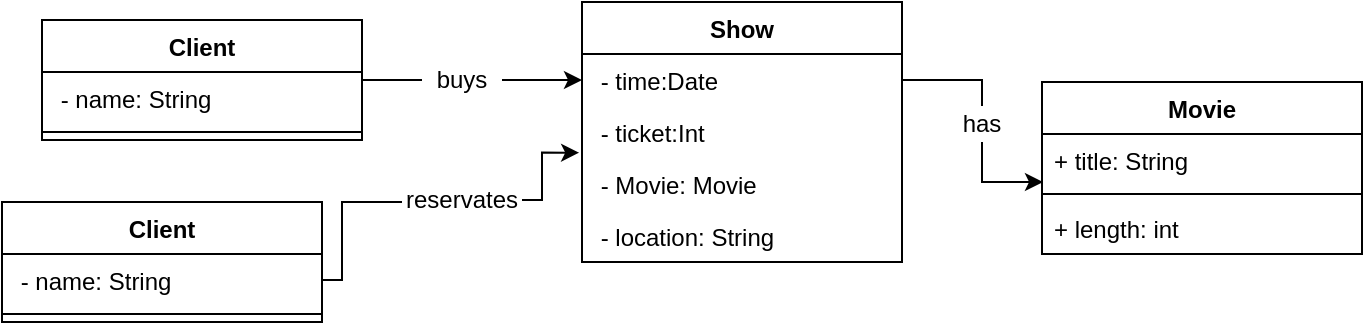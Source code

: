 <mxfile version="20.0.1" type="device"><diagram id="c-XzI7oCwIR0ya__zsiO" name="Page-1"><mxGraphModel dx="1069" dy="576" grid="1" gridSize="10" guides="1" tooltips="1" connect="1" arrows="1" fold="1" page="1" pageScale="1" pageWidth="827" pageHeight="1169" math="0" shadow="0"><root><mxCell id="0"/><mxCell id="1" parent="0"/><mxCell id="fLGaWkDzvMXwxaMfFLZg-6" value="Movie" style="swimlane;fontStyle=1;align=center;verticalAlign=top;childLayout=stackLayout;horizontal=1;startSize=26;horizontalStack=0;resizeParent=1;resizeParentMax=0;resizeLast=0;collapsible=1;marginBottom=0;" parent="1" vertex="1"><mxGeometry x="620" y="420" width="160" height="86" as="geometry"/></mxCell><mxCell id="fLGaWkDzvMXwxaMfFLZg-7" value="+ title: String" style="text;strokeColor=none;fillColor=none;align=left;verticalAlign=top;spacingLeft=4;spacingRight=4;overflow=hidden;rotatable=0;points=[[0,0.5],[1,0.5]];portConstraint=eastwest;" parent="fLGaWkDzvMXwxaMfFLZg-6" vertex="1"><mxGeometry y="26" width="160" height="26" as="geometry"/></mxCell><mxCell id="fLGaWkDzvMXwxaMfFLZg-8" value="" style="line;strokeWidth=1;fillColor=none;align=left;verticalAlign=middle;spacingTop=-1;spacingLeft=3;spacingRight=3;rotatable=0;labelPosition=right;points=[];portConstraint=eastwest;" parent="fLGaWkDzvMXwxaMfFLZg-6" vertex="1"><mxGeometry y="52" width="160" height="8" as="geometry"/></mxCell><mxCell id="fLGaWkDzvMXwxaMfFLZg-16" value="+ length: int" style="text;strokeColor=none;fillColor=none;align=left;verticalAlign=top;spacingLeft=4;spacingRight=4;overflow=hidden;rotatable=0;points=[[0,0.5],[1,0.5]];portConstraint=eastwest;" parent="fLGaWkDzvMXwxaMfFLZg-6" vertex="1"><mxGeometry y="60" width="160" height="26" as="geometry"/></mxCell><mxCell id="fLGaWkDzvMXwxaMfFLZg-9" value="Show" style="swimlane;fontStyle=1;align=center;verticalAlign=top;childLayout=stackLayout;horizontal=1;startSize=26;horizontalStack=0;resizeParent=1;resizeParentMax=0;resizeLast=0;collapsible=1;marginBottom=0;" parent="1" vertex="1"><mxGeometry x="390" y="380" width="160" height="130" as="geometry"/></mxCell><mxCell id="fLGaWkDzvMXwxaMfFLZg-10" value=" - time:Date&#10;" style="text;strokeColor=none;fillColor=none;align=left;verticalAlign=top;spacingLeft=4;spacingRight=4;overflow=hidden;rotatable=0;points=[[0,0.5],[1,0.5]];portConstraint=eastwest;" parent="fLGaWkDzvMXwxaMfFLZg-9" vertex="1"><mxGeometry y="26" width="160" height="26" as="geometry"/></mxCell><mxCell id="fLGaWkDzvMXwxaMfFLZg-12" value=" - ticket:Int&#10;" style="text;strokeColor=none;fillColor=none;align=left;verticalAlign=top;spacingLeft=4;spacingRight=4;overflow=hidden;rotatable=0;points=[[0,0.5],[1,0.5]];portConstraint=eastwest;" parent="fLGaWkDzvMXwxaMfFLZg-9" vertex="1"><mxGeometry y="52" width="160" height="26" as="geometry"/></mxCell><mxCell id="An0WeRnXmHS0_ucYFhs_-8" value=" - Movie: Movie&#10;" style="text;strokeColor=none;fillColor=none;align=left;verticalAlign=top;spacingLeft=4;spacingRight=4;overflow=hidden;rotatable=0;points=[[0,0.5],[1,0.5]];portConstraint=eastwest;" vertex="1" parent="fLGaWkDzvMXwxaMfFLZg-9"><mxGeometry y="78" width="160" height="26" as="geometry"/></mxCell><mxCell id="An0WeRnXmHS0_ucYFhs_-9" value=" - location: String" style="text;strokeColor=none;fillColor=none;align=left;verticalAlign=top;spacingLeft=4;spacingRight=4;overflow=hidden;rotatable=0;points=[[0,0.5],[1,0.5]];portConstraint=eastwest;" vertex="1" parent="fLGaWkDzvMXwxaMfFLZg-9"><mxGeometry y="104" width="160" height="26" as="geometry"/></mxCell><mxCell id="fLGaWkDzvMXwxaMfFLZg-17" style="edgeStyle=orthogonalEdgeStyle;rounded=0;orthogonalLoop=1;jettySize=auto;html=1;startArrow=none;" parent="1" source="fLGaWkDzvMXwxaMfFLZg-18" edge="1"><mxGeometry relative="1" as="geometry"><mxPoint x="620" y="470" as="targetPoint"/></mxGeometry></mxCell><mxCell id="fLGaWkDzvMXwxaMfFLZg-18" value="has" style="text;html=1;strokeColor=none;fillColor=none;align=center;verticalAlign=middle;whiteSpace=wrap;rounded=0;" parent="1" vertex="1"><mxGeometry x="560" y="432" width="60" height="18" as="geometry"/></mxCell><mxCell id="fLGaWkDzvMXwxaMfFLZg-19" value="" style="edgeStyle=orthogonalEdgeStyle;rounded=0;orthogonalLoop=1;jettySize=auto;html=1;entryX=0.5;entryY=0;entryDx=0;entryDy=0;endArrow=none;" parent="1" target="fLGaWkDzvMXwxaMfFLZg-18" edge="1"><mxGeometry relative="1" as="geometry"><mxPoint x="550" y="419" as="sourcePoint"/><mxPoint x="619.2" y="460.31" as="targetPoint"/><Array as="points"><mxPoint x="590" y="419"/></Array></mxGeometry></mxCell><mxCell id="An0WeRnXmHS0_ucYFhs_-5" style="edgeStyle=orthogonalEdgeStyle;rounded=0;orthogonalLoop=1;jettySize=auto;html=1;entryX=0;entryY=0.5;entryDx=0;entryDy=0;startArrow=none;" edge="1" parent="1" source="An0WeRnXmHS0_ucYFhs_-6" target="fLGaWkDzvMXwxaMfFLZg-10"><mxGeometry relative="1" as="geometry"/></mxCell><mxCell id="An0WeRnXmHS0_ucYFhs_-1" value="Client" style="swimlane;fontStyle=1;align=center;verticalAlign=top;childLayout=stackLayout;horizontal=1;startSize=26;horizontalStack=0;resizeParent=1;resizeParentMax=0;resizeLast=0;collapsible=1;marginBottom=0;" vertex="1" parent="1"><mxGeometry x="120" y="389" width="160" height="60" as="geometry"/></mxCell><mxCell id="An0WeRnXmHS0_ucYFhs_-2" value=" - name: String&#10;" style="text;strokeColor=none;fillColor=none;align=left;verticalAlign=top;spacingLeft=4;spacingRight=4;overflow=hidden;rotatable=0;points=[[0,0.5],[1,0.5]];portConstraint=eastwest;" vertex="1" parent="An0WeRnXmHS0_ucYFhs_-1"><mxGeometry y="26" width="160" height="26" as="geometry"/></mxCell><mxCell id="An0WeRnXmHS0_ucYFhs_-3" value="" style="line;strokeWidth=1;fillColor=none;align=left;verticalAlign=middle;spacingTop=-1;spacingLeft=3;spacingRight=3;rotatable=0;labelPosition=right;points=[];portConstraint=eastwest;" vertex="1" parent="An0WeRnXmHS0_ucYFhs_-1"><mxGeometry y="52" width="160" height="8" as="geometry"/></mxCell><mxCell id="An0WeRnXmHS0_ucYFhs_-6" value="buys" style="text;html=1;strokeColor=none;fillColor=none;align=center;verticalAlign=middle;whiteSpace=wrap;rounded=0;" vertex="1" parent="1"><mxGeometry x="310" y="410" width="40" height="18" as="geometry"/></mxCell><mxCell id="An0WeRnXmHS0_ucYFhs_-7" value="" style="edgeStyle=orthogonalEdgeStyle;rounded=0;orthogonalLoop=1;jettySize=auto;html=1;entryX=0;entryY=0.5;entryDx=0;entryDy=0;endArrow=none;" edge="1" parent="1" source="An0WeRnXmHS0_ucYFhs_-1" target="An0WeRnXmHS0_ucYFhs_-6"><mxGeometry relative="1" as="geometry"><mxPoint x="280" y="419" as="sourcePoint"/><mxPoint x="390" y="419" as="targetPoint"/></mxGeometry></mxCell><mxCell id="An0WeRnXmHS0_ucYFhs_-10" value="Client" style="swimlane;fontStyle=1;align=center;verticalAlign=top;childLayout=stackLayout;horizontal=1;startSize=26;horizontalStack=0;resizeParent=1;resizeParentMax=0;resizeLast=0;collapsible=1;marginBottom=0;" vertex="1" parent="1"><mxGeometry x="100" y="480" width="160" height="60" as="geometry"/></mxCell><mxCell id="An0WeRnXmHS0_ucYFhs_-11" value=" - name: String&#10;" style="text;strokeColor=none;fillColor=none;align=left;verticalAlign=top;spacingLeft=4;spacingRight=4;overflow=hidden;rotatable=0;points=[[0,0.5],[1,0.5]];portConstraint=eastwest;" vertex="1" parent="An0WeRnXmHS0_ucYFhs_-10"><mxGeometry y="26" width="160" height="26" as="geometry"/></mxCell><mxCell id="An0WeRnXmHS0_ucYFhs_-12" value="" style="line;strokeWidth=1;fillColor=none;align=left;verticalAlign=middle;spacingTop=-1;spacingLeft=3;spacingRight=3;rotatable=0;labelPosition=right;points=[];portConstraint=eastwest;" vertex="1" parent="An0WeRnXmHS0_ucYFhs_-10"><mxGeometry y="52" width="160" height="8" as="geometry"/></mxCell><mxCell id="An0WeRnXmHS0_ucYFhs_-14" style="edgeStyle=orthogonalEdgeStyle;rounded=0;orthogonalLoop=1;jettySize=auto;html=1;entryX=-0.009;entryY=-0.102;entryDx=0;entryDy=0;entryPerimeter=0;startArrow=none;" edge="1" parent="1" source="An0WeRnXmHS0_ucYFhs_-15" target="An0WeRnXmHS0_ucYFhs_-8"><mxGeometry relative="1" as="geometry"><Array as="points"><mxPoint x="370" y="479"/><mxPoint x="370" y="455"/></Array></mxGeometry></mxCell><mxCell id="An0WeRnXmHS0_ucYFhs_-15" value="reservates" style="text;html=1;strokeColor=none;fillColor=none;align=center;verticalAlign=middle;whiteSpace=wrap;rounded=0;" vertex="1" parent="1"><mxGeometry x="300" y="470" width="60" height="18" as="geometry"/></mxCell><mxCell id="An0WeRnXmHS0_ucYFhs_-16" value="" style="edgeStyle=orthogonalEdgeStyle;rounded=0;orthogonalLoop=1;jettySize=auto;html=1;endArrow=none;" edge="1" parent="1" source="An0WeRnXmHS0_ucYFhs_-11"><mxGeometry relative="1" as="geometry"><mxPoint x="260" y="519" as="sourcePoint"/><mxPoint x="300" y="480" as="targetPoint"/><Array as="points"><mxPoint x="270" y="519"/><mxPoint x="270" y="480"/><mxPoint x="300" y="480"/></Array></mxGeometry></mxCell></root></mxGraphModel></diagram></mxfile>